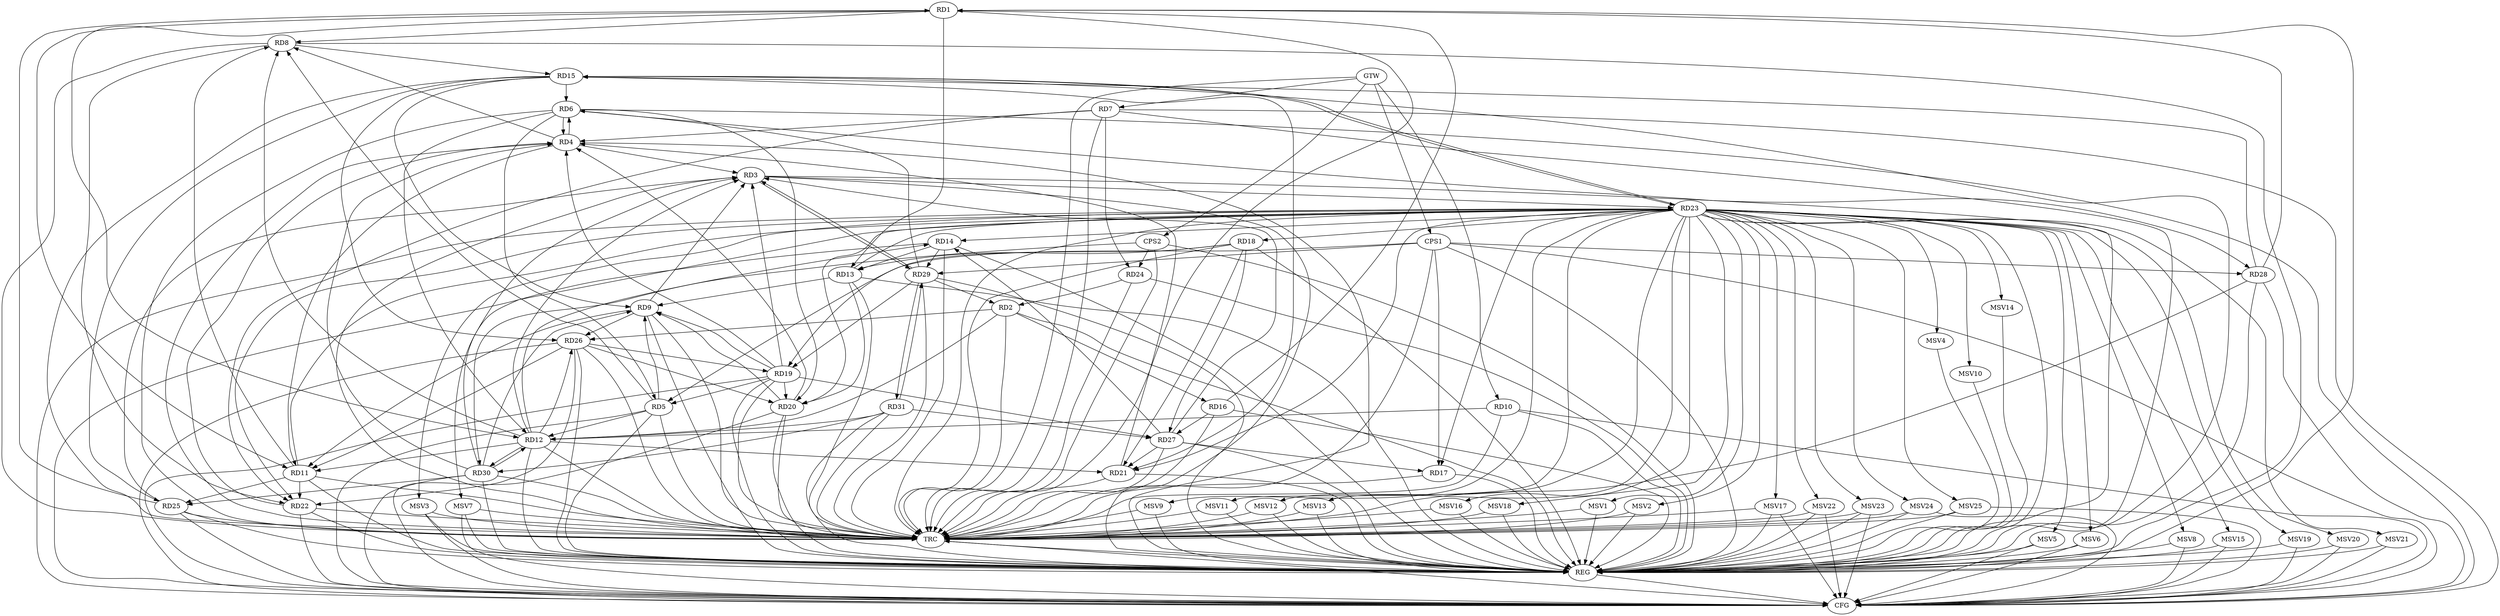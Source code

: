 strict digraph G {
  RD1 [ label="RD1" ];
  RD2 [ label="RD2" ];
  RD3 [ label="RD3" ];
  RD4 [ label="RD4" ];
  RD5 [ label="RD5" ];
  RD6 [ label="RD6" ];
  RD7 [ label="RD7" ];
  RD8 [ label="RD8" ];
  RD9 [ label="RD9" ];
  RD10 [ label="RD10" ];
  RD11 [ label="RD11" ];
  RD12 [ label="RD12" ];
  RD13 [ label="RD13" ];
  RD14 [ label="RD14" ];
  RD15 [ label="RD15" ];
  RD16 [ label="RD16" ];
  RD17 [ label="RD17" ];
  RD18 [ label="RD18" ];
  RD19 [ label="RD19" ];
  RD20 [ label="RD20" ];
  RD21 [ label="RD21" ];
  RD22 [ label="RD22" ];
  RD23 [ label="RD23" ];
  RD24 [ label="RD24" ];
  RD25 [ label="RD25" ];
  RD26 [ label="RD26" ];
  RD27 [ label="RD27" ];
  RD28 [ label="RD28" ];
  RD29 [ label="RD29" ];
  RD30 [ label="RD30" ];
  RD31 [ label="RD31" ];
  CPS1 [ label="CPS1" ];
  CPS2 [ label="CPS2" ];
  GTW [ label="GTW" ];
  REG [ label="REG" ];
  CFG [ label="CFG" ];
  TRC [ label="TRC" ];
  MSV1 [ label="MSV1" ];
  MSV2 [ label="MSV2" ];
  MSV3 [ label="MSV3" ];
  MSV4 [ label="MSV4" ];
  MSV5 [ label="MSV5" ];
  MSV6 [ label="MSV6" ];
  MSV7 [ label="MSV7" ];
  MSV8 [ label="MSV8" ];
  MSV9 [ label="MSV9" ];
  MSV10 [ label="MSV10" ];
  MSV11 [ label="MSV11" ];
  MSV12 [ label="MSV12" ];
  MSV13 [ label="MSV13" ];
  MSV14 [ label="MSV14" ];
  MSV15 [ label="MSV15" ];
  MSV16 [ label="MSV16" ];
  MSV17 [ label="MSV17" ];
  MSV18 [ label="MSV18" ];
  MSV19 [ label="MSV19" ];
  MSV20 [ label="MSV20" ];
  MSV21 [ label="MSV21" ];
  MSV22 [ label="MSV22" ];
  MSV23 [ label="MSV23" ];
  MSV24 [ label="MSV24" ];
  MSV25 [ label="MSV25" ];
  RD1 -> RD8;
  RD1 -> RD11;
  RD1 -> RD12;
  RD1 -> RD13;
  RD16 -> RD1;
  RD25 -> RD1;
  RD28 -> RD1;
  RD2 -> RD12;
  RD2 -> RD16;
  RD24 -> RD2;
  RD2 -> RD26;
  RD29 -> RD2;
  RD4 -> RD3;
  RD9 -> RD3;
  RD12 -> RD3;
  RD19 -> RD3;
  RD3 -> RD23;
  RD25 -> RD3;
  RD27 -> RD3;
  RD3 -> RD28;
  RD3 -> RD29;
  RD29 -> RD3;
  RD30 -> RD3;
  RD4 -> RD6;
  RD6 -> RD4;
  RD7 -> RD4;
  RD4 -> RD8;
  RD4 -> RD11;
  RD19 -> RD4;
  RD20 -> RD4;
  RD21 -> RD4;
  RD22 -> RD4;
  RD30 -> RD4;
  RD6 -> RD5;
  RD5 -> RD8;
  RD5 -> RD9;
  RD5 -> RD12;
  RD19 -> RD5;
  RD6 -> RD12;
  RD15 -> RD6;
  RD6 -> RD20;
  RD29 -> RD6;
  RD7 -> RD22;
  RD7 -> RD24;
  RD11 -> RD8;
  RD12 -> RD8;
  RD8 -> RD15;
  RD8 -> RD22;
  RD9 -> RD11;
  RD13 -> RD9;
  RD15 -> RD9;
  RD19 -> RD9;
  RD20 -> RD9;
  RD9 -> RD26;
  RD30 -> RD9;
  RD10 -> RD12;
  RD12 -> RD11;
  RD11 -> RD22;
  RD11 -> RD23;
  RD11 -> RD25;
  RD26 -> RD11;
  RD12 -> RD14;
  RD12 -> RD21;
  RD12 -> RD26;
  RD12 -> RD30;
  RD30 -> RD12;
  RD31 -> RD12;
  RD14 -> RD13;
  RD18 -> RD13;
  RD13 -> RD20;
  RD13 -> RD23;
  RD23 -> RD14;
  RD27 -> RD14;
  RD14 -> RD29;
  RD15 -> RD21;
  RD15 -> RD23;
  RD23 -> RD15;
  RD15 -> RD25;
  RD15 -> RD26;
  RD28 -> RD15;
  RD16 -> RD27;
  RD23 -> RD17;
  RD27 -> RD17;
  RD18 -> RD19;
  RD18 -> RD21;
  RD23 -> RD18;
  RD18 -> RD27;
  RD19 -> RD20;
  RD26 -> RD19;
  RD19 -> RD27;
  RD29 -> RD19;
  RD23 -> RD20;
  RD26 -> RD20;
  RD23 -> RD21;
  RD27 -> RD21;
  RD23 -> RD22;
  RD26 -> RD22;
  RD30 -> RD25;
  RD31 -> RD27;
  RD29 -> RD31;
  RD31 -> RD29;
  RD31 -> RD30;
  CPS1 -> RD17;
  CPS1 -> RD29;
  CPS1 -> RD5;
  CPS1 -> RD28;
  CPS2 -> RD30;
  CPS2 -> RD24;
  GTW -> RD7;
  GTW -> RD10;
  GTW -> CPS1;
  GTW -> CPS2;
  RD1 -> REG;
  RD2 -> REG;
  RD3 -> REG;
  RD4 -> REG;
  RD5 -> REG;
  RD6 -> REG;
  RD7 -> REG;
  RD8 -> REG;
  RD9 -> REG;
  RD10 -> REG;
  RD11 -> REG;
  RD12 -> REG;
  RD13 -> REG;
  RD14 -> REG;
  RD15 -> REG;
  RD16 -> REG;
  RD17 -> REG;
  RD18 -> REG;
  RD19 -> REG;
  RD20 -> REG;
  RD21 -> REG;
  RD22 -> REG;
  RD23 -> REG;
  RD24 -> REG;
  RD25 -> REG;
  RD26 -> REG;
  RD27 -> REG;
  RD28 -> REG;
  RD29 -> REG;
  RD30 -> REG;
  RD31 -> REG;
  CPS1 -> REG;
  CPS2 -> REG;
  RD6 -> CFG;
  CPS1 -> CFG;
  RD10 -> CFG;
  RD28 -> CFG;
  RD7 -> CFG;
  RD14 -> CFG;
  RD25 -> CFG;
  RD23 -> CFG;
  RD30 -> CFG;
  RD20 -> CFG;
  RD19 -> CFG;
  RD22 -> CFG;
  RD5 -> CFG;
  RD26 -> CFG;
  REG -> CFG;
  RD1 -> TRC;
  RD2 -> TRC;
  RD3 -> TRC;
  RD4 -> TRC;
  RD5 -> TRC;
  RD6 -> TRC;
  RD7 -> TRC;
  RD8 -> TRC;
  RD9 -> TRC;
  RD10 -> TRC;
  RD11 -> TRC;
  RD12 -> TRC;
  RD13 -> TRC;
  RD14 -> TRC;
  RD15 -> TRC;
  RD16 -> TRC;
  RD17 -> TRC;
  RD18 -> TRC;
  RD19 -> TRC;
  RD20 -> TRC;
  RD21 -> TRC;
  RD22 -> TRC;
  RD23 -> TRC;
  RD24 -> TRC;
  RD25 -> TRC;
  RD26 -> TRC;
  RD27 -> TRC;
  RD28 -> TRC;
  RD29 -> TRC;
  RD30 -> TRC;
  RD31 -> TRC;
  CPS1 -> TRC;
  CPS2 -> TRC;
  GTW -> TRC;
  CFG -> TRC;
  TRC -> REG;
  RD23 -> MSV1;
  RD23 -> MSV2;
  RD23 -> MSV3;
  RD23 -> MSV4;
  RD23 -> MSV5;
  MSV1 -> REG;
  MSV1 -> TRC;
  MSV2 -> REG;
  MSV2 -> TRC;
  MSV3 -> REG;
  MSV3 -> TRC;
  MSV3 -> CFG;
  MSV4 -> REG;
  MSV5 -> REG;
  MSV5 -> CFG;
  RD23 -> MSV6;
  RD23 -> MSV7;
  MSV6 -> REG;
  MSV6 -> CFG;
  MSV7 -> REG;
  MSV7 -> TRC;
  MSV7 -> CFG;
  RD23 -> MSV8;
  MSV8 -> REG;
  MSV8 -> CFG;
  RD23 -> MSV9;
  MSV9 -> REG;
  MSV9 -> TRC;
  RD23 -> MSV10;
  RD23 -> MSV11;
  MSV10 -> REG;
  MSV11 -> REG;
  MSV11 -> TRC;
  RD23 -> MSV12;
  RD23 -> MSV13;
  RD23 -> MSV14;
  MSV12 -> REG;
  MSV12 -> TRC;
  MSV13 -> REG;
  MSV13 -> TRC;
  MSV14 -> REG;
  RD23 -> MSV15;
  MSV15 -> REG;
  MSV15 -> CFG;
  RD23 -> MSV16;
  MSV16 -> REG;
  MSV16 -> TRC;
  RD23 -> MSV17;
  RD23 -> MSV18;
  RD23 -> MSV19;
  MSV17 -> REG;
  MSV17 -> TRC;
  MSV17 -> CFG;
  MSV18 -> REG;
  MSV18 -> TRC;
  MSV19 -> REG;
  MSV19 -> CFG;
  RD23 -> MSV20;
  RD23 -> MSV21;
  MSV20 -> REG;
  MSV20 -> CFG;
  MSV21 -> REG;
  MSV21 -> CFG;
  RD23 -> MSV22;
  MSV22 -> REG;
  MSV22 -> TRC;
  MSV22 -> CFG;
  RD23 -> MSV23;
  RD23 -> MSV24;
  MSV23 -> REG;
  MSV23 -> TRC;
  MSV23 -> CFG;
  MSV24 -> REG;
  MSV24 -> TRC;
  MSV24 -> CFG;
  RD23 -> MSV25;
  MSV25 -> REG;
  MSV25 -> TRC;
  MSV25 -> CFG;
}
